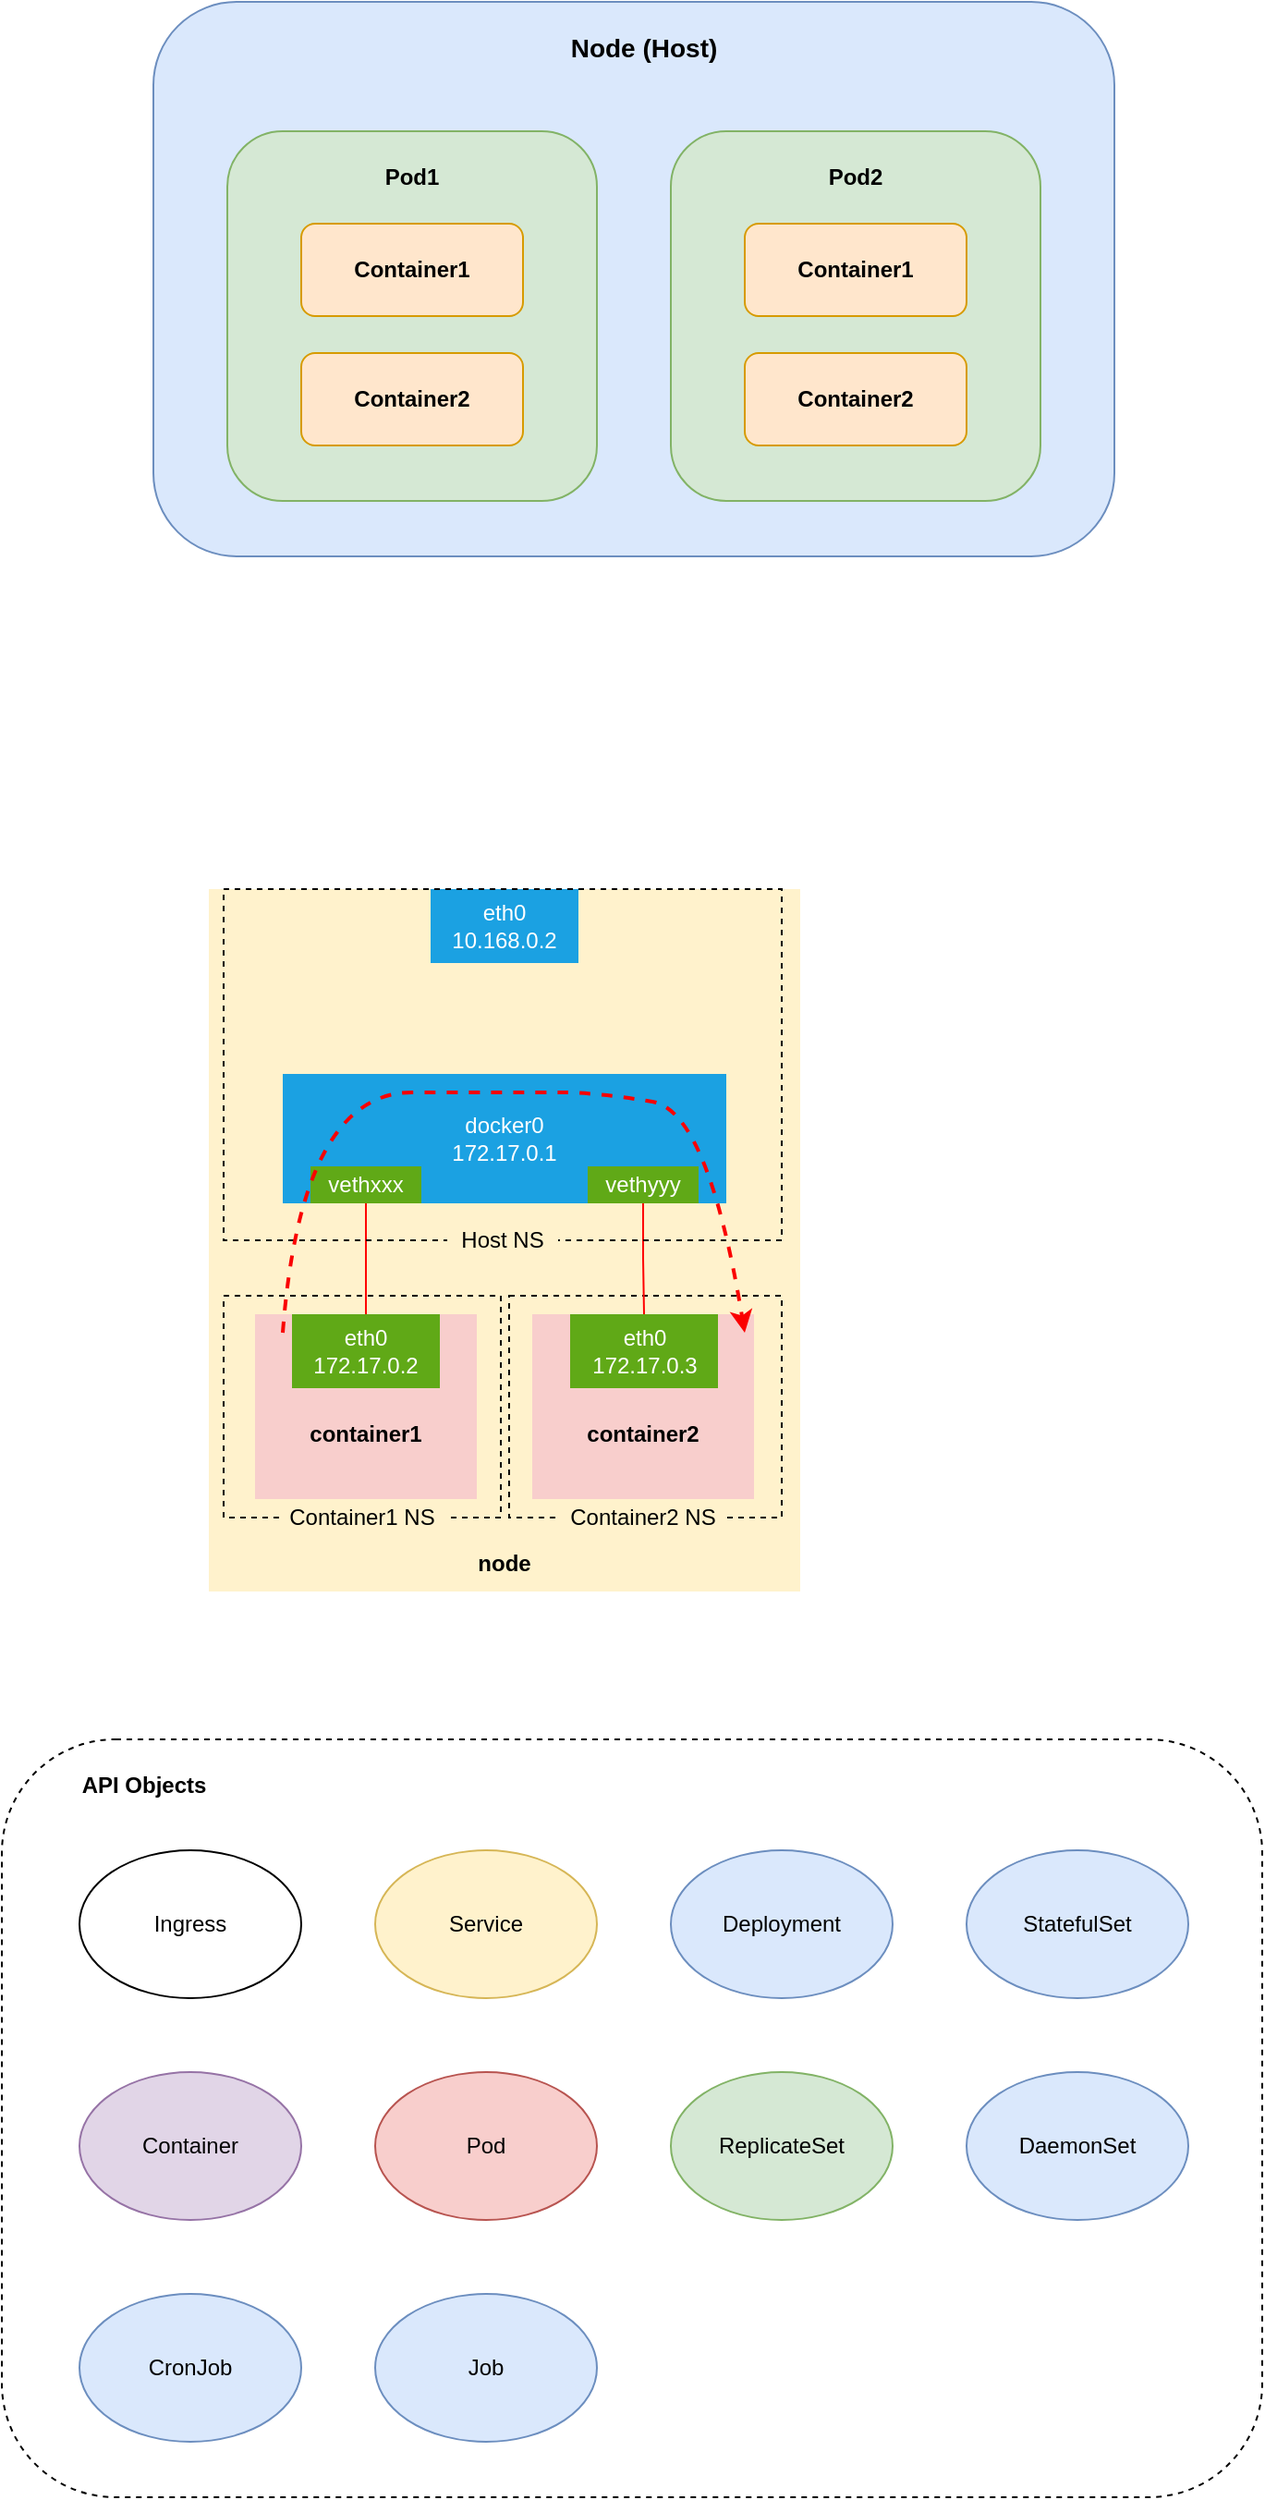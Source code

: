 <mxfile version="22.0.8" type="github">
  <diagram name="Page-1" id="Np3IukNHqcyzlFzKfzuE">
    <mxGraphModel dx="968" dy="686" grid="1" gridSize="10" guides="1" tooltips="1" connect="1" arrows="1" fold="1" page="1" pageScale="1" pageWidth="850" pageHeight="1100" math="0" shadow="0">
      <root>
        <mxCell id="0" />
        <mxCell id="1" parent="0" />
        <mxCell id="P2-YbVbAvOxUZofcXol0-15" value="" style="rounded=1;whiteSpace=wrap;html=1;fillColor=none;dashed=1;" vertex="1" parent="1">
          <mxGeometry x="78" y="1020" width="682" height="410" as="geometry" />
        </mxCell>
        <mxCell id="jWzRig0xxPRNVGS9z2aZ-1" value="" style="rounded=0;whiteSpace=wrap;html=1;fillColor=#fff2cc;strokeColor=none;" parent="1" vertex="1">
          <mxGeometry x="190" y="560" width="320" height="380" as="geometry" />
        </mxCell>
        <mxCell id="jWzRig0xxPRNVGS9z2aZ-17" value="" style="rounded=0;whiteSpace=wrap;html=1;fillColor=none;dashed=1;" parent="1" vertex="1">
          <mxGeometry x="352.5" y="780" width="147.5" height="120" as="geometry" />
        </mxCell>
        <mxCell id="jWzRig0xxPRNVGS9z2aZ-20" value="Container2 NS" style="text;html=1;strokeColor=none;fillColor=#fff2cc;align=center;verticalAlign=middle;whiteSpace=wrap;rounded=0;" parent="1" vertex="1">
          <mxGeometry x="380" y="891.5" width="90" height="17" as="geometry" />
        </mxCell>
        <mxCell id="jWzRig0xxPRNVGS9z2aZ-16" value="" style="rounded=0;whiteSpace=wrap;html=1;fillColor=none;dashed=1;" parent="1" vertex="1">
          <mxGeometry x="198" y="780" width="150" height="120" as="geometry" />
        </mxCell>
        <mxCell id="jWzRig0xxPRNVGS9z2aZ-21" value="Container1 NS" style="text;html=1;strokeColor=none;fillColor=#fff2cc;align=center;verticalAlign=middle;whiteSpace=wrap;rounded=0;glass=0;labelBackgroundColor=none;" parent="1" vertex="1">
          <mxGeometry x="228" y="893" width="90" height="14" as="geometry" />
        </mxCell>
        <mxCell id="DjWLXupKflr5EfYXGoGV-3" value="" style="rounded=1;whiteSpace=wrap;html=1;fillColor=#dae8fc;strokeColor=#6c8ebf;" parent="1" vertex="1">
          <mxGeometry x="160" y="80" width="520" height="300" as="geometry" />
        </mxCell>
        <mxCell id="DjWLXupKflr5EfYXGoGV-1" value="" style="rounded=1;whiteSpace=wrap;html=1;fillColor=#d5e8d4;strokeColor=#82b366;" parent="1" vertex="1">
          <mxGeometry x="200" y="150" width="200" height="200" as="geometry" />
        </mxCell>
        <mxCell id="DjWLXupKflr5EfYXGoGV-4" value="Container1" style="rounded=1;whiteSpace=wrap;html=1;fillColor=#ffe6cc;strokeColor=#d79b00;fontStyle=1" parent="1" vertex="1">
          <mxGeometry x="240" y="200" width="120" height="50" as="geometry" />
        </mxCell>
        <mxCell id="DjWLXupKflr5EfYXGoGV-5" value="Container2" style="rounded=1;whiteSpace=wrap;html=1;fillColor=#ffe6cc;strokeColor=#d79b00;fontStyle=1" parent="1" vertex="1">
          <mxGeometry x="240" y="270" width="120" height="50" as="geometry" />
        </mxCell>
        <mxCell id="DjWLXupKflr5EfYXGoGV-7" value="Pod1" style="text;html=1;strokeColor=none;fillColor=none;align=center;verticalAlign=middle;whiteSpace=wrap;rounded=0;fontStyle=1" parent="1" vertex="1">
          <mxGeometry x="270" y="160" width="60" height="30" as="geometry" />
        </mxCell>
        <mxCell id="DjWLXupKflr5EfYXGoGV-8" value="Node (Host)" style="text;html=1;strokeColor=none;fillColor=none;align=center;verticalAlign=middle;whiteSpace=wrap;rounded=0;fontStyle=1;fontSize=14;" parent="1" vertex="1">
          <mxGeometry x="378" y="90" width="95" height="30" as="geometry" />
        </mxCell>
        <mxCell id="DjWLXupKflr5EfYXGoGV-9" value="" style="rounded=1;whiteSpace=wrap;html=1;fillColor=#d5e8d4;strokeColor=#82b366;" parent="1" vertex="1">
          <mxGeometry x="440" y="150" width="200" height="200" as="geometry" />
        </mxCell>
        <mxCell id="DjWLXupKflr5EfYXGoGV-10" value="Container1" style="rounded=1;whiteSpace=wrap;html=1;fillColor=#ffe6cc;strokeColor=#d79b00;fontStyle=1" parent="1" vertex="1">
          <mxGeometry x="480" y="200" width="120" height="50" as="geometry" />
        </mxCell>
        <mxCell id="DjWLXupKflr5EfYXGoGV-11" value="Container2" style="rounded=1;whiteSpace=wrap;html=1;fillColor=#ffe6cc;strokeColor=#d79b00;fontStyle=1" parent="1" vertex="1">
          <mxGeometry x="480" y="270" width="120" height="50" as="geometry" />
        </mxCell>
        <mxCell id="DjWLXupKflr5EfYXGoGV-12" value="Pod2" style="text;html=1;strokeColor=none;fillColor=none;align=center;verticalAlign=middle;whiteSpace=wrap;rounded=0;fontStyle=1" parent="1" vertex="1">
          <mxGeometry x="510" y="160" width="60" height="30" as="geometry" />
        </mxCell>
        <mxCell id="jWzRig0xxPRNVGS9z2aZ-2" value="docker0&lt;br&gt;172.17.0.1" style="rounded=0;whiteSpace=wrap;html=1;fillColor=#1ba1e2;strokeColor=none;fontColor=#ffffff;" parent="1" vertex="1">
          <mxGeometry x="230" y="660" width="240" height="70" as="geometry" />
        </mxCell>
        <mxCell id="jWzRig0xxPRNVGS9z2aZ-3" value="eth0&lt;br&gt;10.168.0.2" style="rounded=0;whiteSpace=wrap;html=1;fillColor=#1ba1e2;strokeColor=none;fontColor=#ffffff;" parent="1" vertex="1">
          <mxGeometry x="310" y="560" width="80" height="40" as="geometry" />
        </mxCell>
        <mxCell id="jWzRig0xxPRNVGS9z2aZ-4" value="" style="rounded=0;whiteSpace=wrap;html=1;fillColor=#f8cecc;strokeColor=none;" parent="1" vertex="1">
          <mxGeometry x="215" y="790" width="120" height="100" as="geometry" />
        </mxCell>
        <mxCell id="jWzRig0xxPRNVGS9z2aZ-5" value="" style="rounded=0;whiteSpace=wrap;html=1;fillColor=#f8cecc;strokeColor=none;" parent="1" vertex="1">
          <mxGeometry x="365" y="790" width="120" height="100" as="geometry" />
        </mxCell>
        <mxCell id="jWzRig0xxPRNVGS9z2aZ-6" value="&lt;b&gt;node&lt;/b&gt;" style="text;html=1;strokeColor=none;fillColor=none;align=center;verticalAlign=middle;whiteSpace=wrap;rounded=0;" parent="1" vertex="1">
          <mxGeometry x="320" y="910" width="60" height="30" as="geometry" />
        </mxCell>
        <mxCell id="jWzRig0xxPRNVGS9z2aZ-7" value="&lt;b&gt;container1&lt;/b&gt;" style="text;html=1;strokeColor=none;fillColor=none;align=center;verticalAlign=middle;whiteSpace=wrap;rounded=0;" parent="1" vertex="1">
          <mxGeometry x="245" y="840" width="60" height="30" as="geometry" />
        </mxCell>
        <mxCell id="jWzRig0xxPRNVGS9z2aZ-8" value="&lt;b&gt;container2&lt;/b&gt;" style="text;html=1;strokeColor=none;fillColor=none;align=center;verticalAlign=middle;whiteSpace=wrap;rounded=0;" parent="1" vertex="1">
          <mxGeometry x="395" y="840" width="60" height="30" as="geometry" />
        </mxCell>
        <mxCell id="jWzRig0xxPRNVGS9z2aZ-9" value="eth0&lt;br&gt;172.17.0.2" style="rounded=0;whiteSpace=wrap;html=1;fillColor=#60a917;strokeColor=none;fontColor=#ffffff;" parent="1" vertex="1">
          <mxGeometry x="235" y="790" width="80" height="40" as="geometry" />
        </mxCell>
        <mxCell id="jWzRig0xxPRNVGS9z2aZ-10" value="eth0&lt;br style=&quot;border-color: var(--border-color);&quot;&gt;172.17.0.3" style="rounded=0;whiteSpace=wrap;html=1;fillColor=#60a917;strokeColor=none;fontColor=#ffffff;" parent="1" vertex="1">
          <mxGeometry x="385.5" y="790" width="80" height="40" as="geometry" />
        </mxCell>
        <mxCell id="jWzRig0xxPRNVGS9z2aZ-14" style="edgeStyle=orthogonalEdgeStyle;rounded=0;orthogonalLoop=1;jettySize=auto;html=1;exitX=0.5;exitY=1;exitDx=0;exitDy=0;entryX=0.5;entryY=0;entryDx=0;entryDy=0;endArrow=none;endFill=0;strokeColor=#FF0000;" parent="1" source="jWzRig0xxPRNVGS9z2aZ-11" target="jWzRig0xxPRNVGS9z2aZ-9" edge="1">
          <mxGeometry relative="1" as="geometry" />
        </mxCell>
        <mxCell id="jWzRig0xxPRNVGS9z2aZ-11" value="vethxxx" style="rounded=0;whiteSpace=wrap;html=1;fillColor=#60a917;strokeColor=none;fontColor=#ffffff;" parent="1" vertex="1">
          <mxGeometry x="245" y="710" width="60" height="20" as="geometry" />
        </mxCell>
        <mxCell id="jWzRig0xxPRNVGS9z2aZ-15" style="edgeStyle=orthogonalEdgeStyle;rounded=0;orthogonalLoop=1;jettySize=auto;html=1;exitX=0.5;exitY=1;exitDx=0;exitDy=0;endArrow=none;endFill=0;strokeColor=#FF0000;" parent="1" source="jWzRig0xxPRNVGS9z2aZ-13" target="jWzRig0xxPRNVGS9z2aZ-10" edge="1">
          <mxGeometry relative="1" as="geometry" />
        </mxCell>
        <mxCell id="jWzRig0xxPRNVGS9z2aZ-13" value="vethyyy" style="rounded=0;whiteSpace=wrap;html=1;fillColor=#60a917;strokeColor=none;fontColor=#ffffff;" parent="1" vertex="1">
          <mxGeometry x="395" y="710" width="60" height="20" as="geometry" />
        </mxCell>
        <mxCell id="jWzRig0xxPRNVGS9z2aZ-18" value="" style="rounded=0;whiteSpace=wrap;html=1;fillColor=none;dashed=1;" parent="1" vertex="1">
          <mxGeometry x="198" y="560" width="302" height="190" as="geometry" />
        </mxCell>
        <mxCell id="jWzRig0xxPRNVGS9z2aZ-19" value="Host NS" style="text;html=1;strokeColor=none;fillColor=#fff2cc;align=center;verticalAlign=middle;whiteSpace=wrap;rounded=0;" parent="1" vertex="1">
          <mxGeometry x="319" y="735" width="60" height="30" as="geometry" />
        </mxCell>
        <mxCell id="jWzRig0xxPRNVGS9z2aZ-23" value="" style="curved=1;endArrow=classic;html=1;rounded=0;strokeColor=#fa0000;strokeWidth=2;dashed=1;" parent="1" edge="1">
          <mxGeometry width="50" height="50" relative="1" as="geometry">
            <mxPoint x="230" y="800" as="sourcePoint" />
            <mxPoint x="480" y="800" as="targetPoint" />
            <Array as="points">
              <mxPoint x="240" y="670" />
              <mxPoint x="360" y="670" />
              <mxPoint x="400" y="670" />
              <mxPoint x="460" y="680" />
            </Array>
          </mxGeometry>
        </mxCell>
        <mxCell id="P2-YbVbAvOxUZofcXol0-2" value="Service" style="ellipse;whiteSpace=wrap;html=1;fillColor=#fff2cc;strokeColor=#d6b656;" vertex="1" parent="1">
          <mxGeometry x="280" y="1080" width="120" height="80" as="geometry" />
        </mxCell>
        <mxCell id="P2-YbVbAvOxUZofcXol0-4" value="Deployment" style="ellipse;whiteSpace=wrap;html=1;fillColor=#dae8fc;strokeColor=#6c8ebf;" vertex="1" parent="1">
          <mxGeometry x="440" y="1080" width="120" height="80" as="geometry" />
        </mxCell>
        <mxCell id="P2-YbVbAvOxUZofcXol0-6" value="ReplicateSet" style="ellipse;whiteSpace=wrap;html=1;fillColor=#d5e8d4;strokeColor=#82b366;" vertex="1" parent="1">
          <mxGeometry x="440" y="1200" width="120" height="80" as="geometry" />
        </mxCell>
        <mxCell id="P2-YbVbAvOxUZofcXol0-8" value="Pod" style="ellipse;whiteSpace=wrap;html=1;fillColor=#f8cecc;strokeColor=#b85450;" vertex="1" parent="1">
          <mxGeometry x="280" y="1200" width="120" height="80" as="geometry" />
        </mxCell>
        <mxCell id="P2-YbVbAvOxUZofcXol0-9" value="Container" style="ellipse;whiteSpace=wrap;html=1;fillColor=#e1d5e7;strokeColor=#9673a6;" vertex="1" parent="1">
          <mxGeometry x="120" y="1200" width="120" height="80" as="geometry" />
        </mxCell>
        <mxCell id="P2-YbVbAvOxUZofcXol0-10" value="StatefulSet" style="ellipse;whiteSpace=wrap;html=1;fillColor=#dae8fc;strokeColor=#6c8ebf;" vertex="1" parent="1">
          <mxGeometry x="600" y="1080" width="120" height="80" as="geometry" />
        </mxCell>
        <mxCell id="P2-YbVbAvOxUZofcXol0-11" value="DaemonSet" style="ellipse;whiteSpace=wrap;html=1;fillColor=#dae8fc;strokeColor=#6c8ebf;" vertex="1" parent="1">
          <mxGeometry x="600" y="1200" width="120" height="80" as="geometry" />
        </mxCell>
        <mxCell id="P2-YbVbAvOxUZofcXol0-12" value="Job" style="ellipse;whiteSpace=wrap;html=1;fillColor=#dae8fc;strokeColor=#6c8ebf;" vertex="1" parent="1">
          <mxGeometry x="280" y="1320" width="120" height="80" as="geometry" />
        </mxCell>
        <mxCell id="P2-YbVbAvOxUZofcXol0-13" value="CronJob" style="ellipse;whiteSpace=wrap;html=1;fillColor=#dae8fc;strokeColor=#6c8ebf;" vertex="1" parent="1">
          <mxGeometry x="120" y="1320" width="120" height="80" as="geometry" />
        </mxCell>
        <mxCell id="P2-YbVbAvOxUZofcXol0-14" value="Ingress" style="ellipse;whiteSpace=wrap;html=1;" vertex="1" parent="1">
          <mxGeometry x="120" y="1080" width="120" height="80" as="geometry" />
        </mxCell>
        <mxCell id="P2-YbVbAvOxUZofcXol0-16" value="API Objects" style="text;html=1;strokeColor=none;fillColor=none;align=center;verticalAlign=middle;whiteSpace=wrap;rounded=0;fontStyle=1" vertex="1" parent="1">
          <mxGeometry x="120" y="1030" width="70" height="30" as="geometry" />
        </mxCell>
      </root>
    </mxGraphModel>
  </diagram>
</mxfile>
